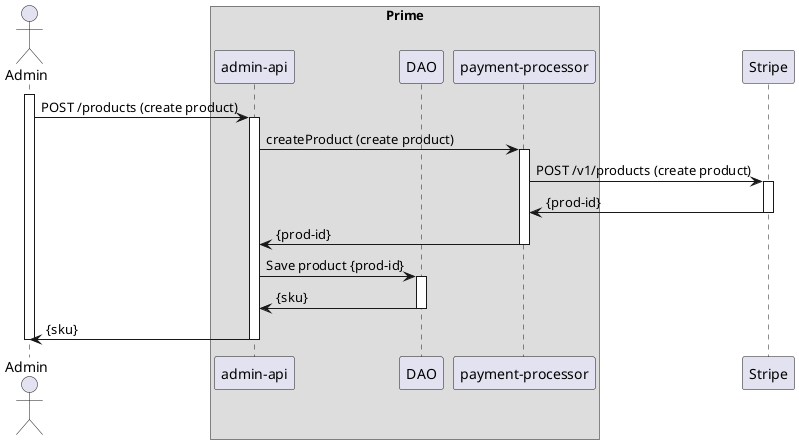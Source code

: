 @startuml

actor Admin
participant Admin

box "Prime"
    participant "admin-api"
    participant DAO
    participant "payment-processor"
end box
participant Stripe

activate Admin
    "Admin" -> "admin-api" : POST /products (create product)
    activate "admin-api"
    "admin-api" -> "payment-processor" : createProduct (create product)

    activate "payment-processor"
    "payment-processor" -> "Stripe" : POST /v1/products (create product)
    activate "Stripe"
    "Stripe" -> "payment-processor" : {prod-id}
    deactivate "Stripe"

    "payment-processor" -> "admin-api" : {prod-id}
    deactivate "payment-processor"

    "admin-api" -> "DAO" : Save product {prod-id}
    activate "DAO"
    "DAO" -> "admin-api" : {sku}
    deactivate "DAO"

    "admin-api" -> "Admin" : {sku}
    deactivate "admin-api"
deactivate Admin

@enduml
